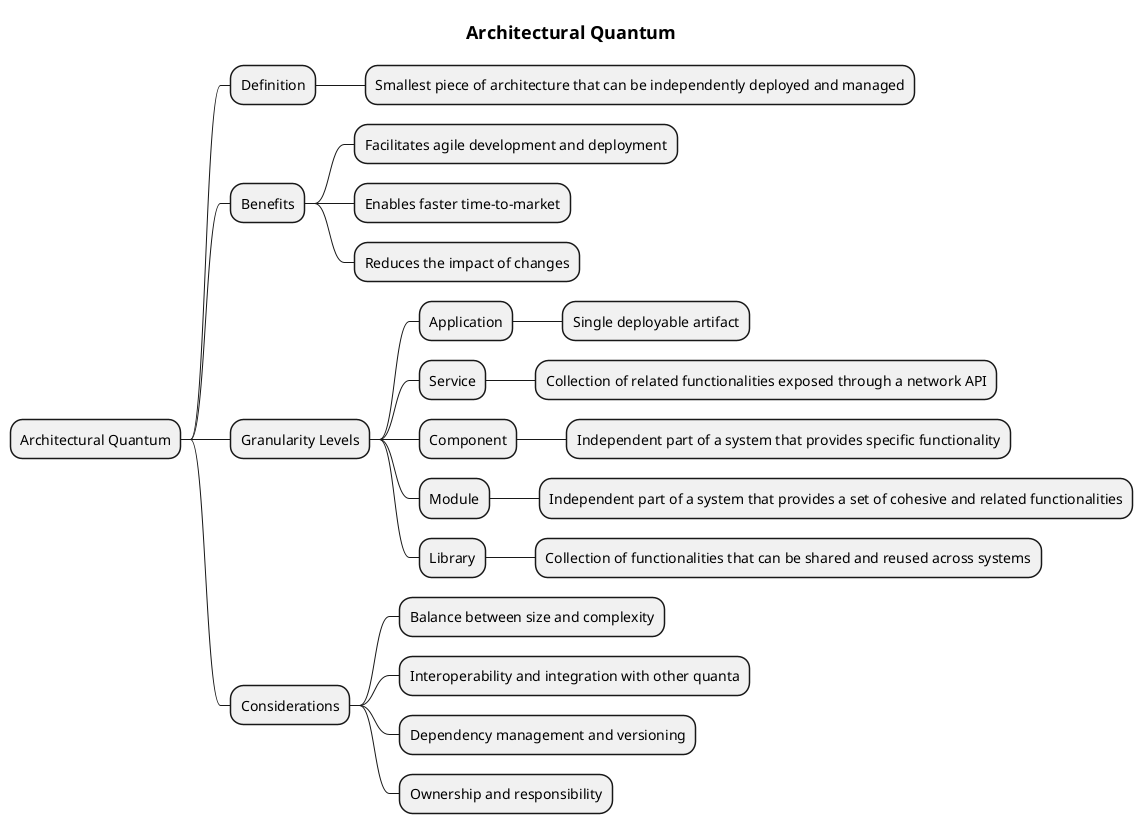 @startmindmap
title = Architectural Quantum

* Architectural Quantum
** Definition
*** Smallest piece of architecture that can be independently deployed and managed
** Benefits
*** Facilitates agile development and deployment
*** Enables faster time-to-market
*** Reduces the impact of changes
** Granularity Levels
*** Application
**** Single deployable artifact
*** Service
**** Collection of related functionalities exposed through a network API
*** Component
**** Independent part of a system that provides specific functionality
*** Module
**** Independent part of a system that provides a set of cohesive and related functionalities
*** Library
**** Collection of functionalities that can be shared and reused across systems
** Considerations
*** Balance between size and complexity
*** Interoperability and integration with other quanta
*** Dependency management and versioning
*** Ownership and responsibility
@endmindmap

